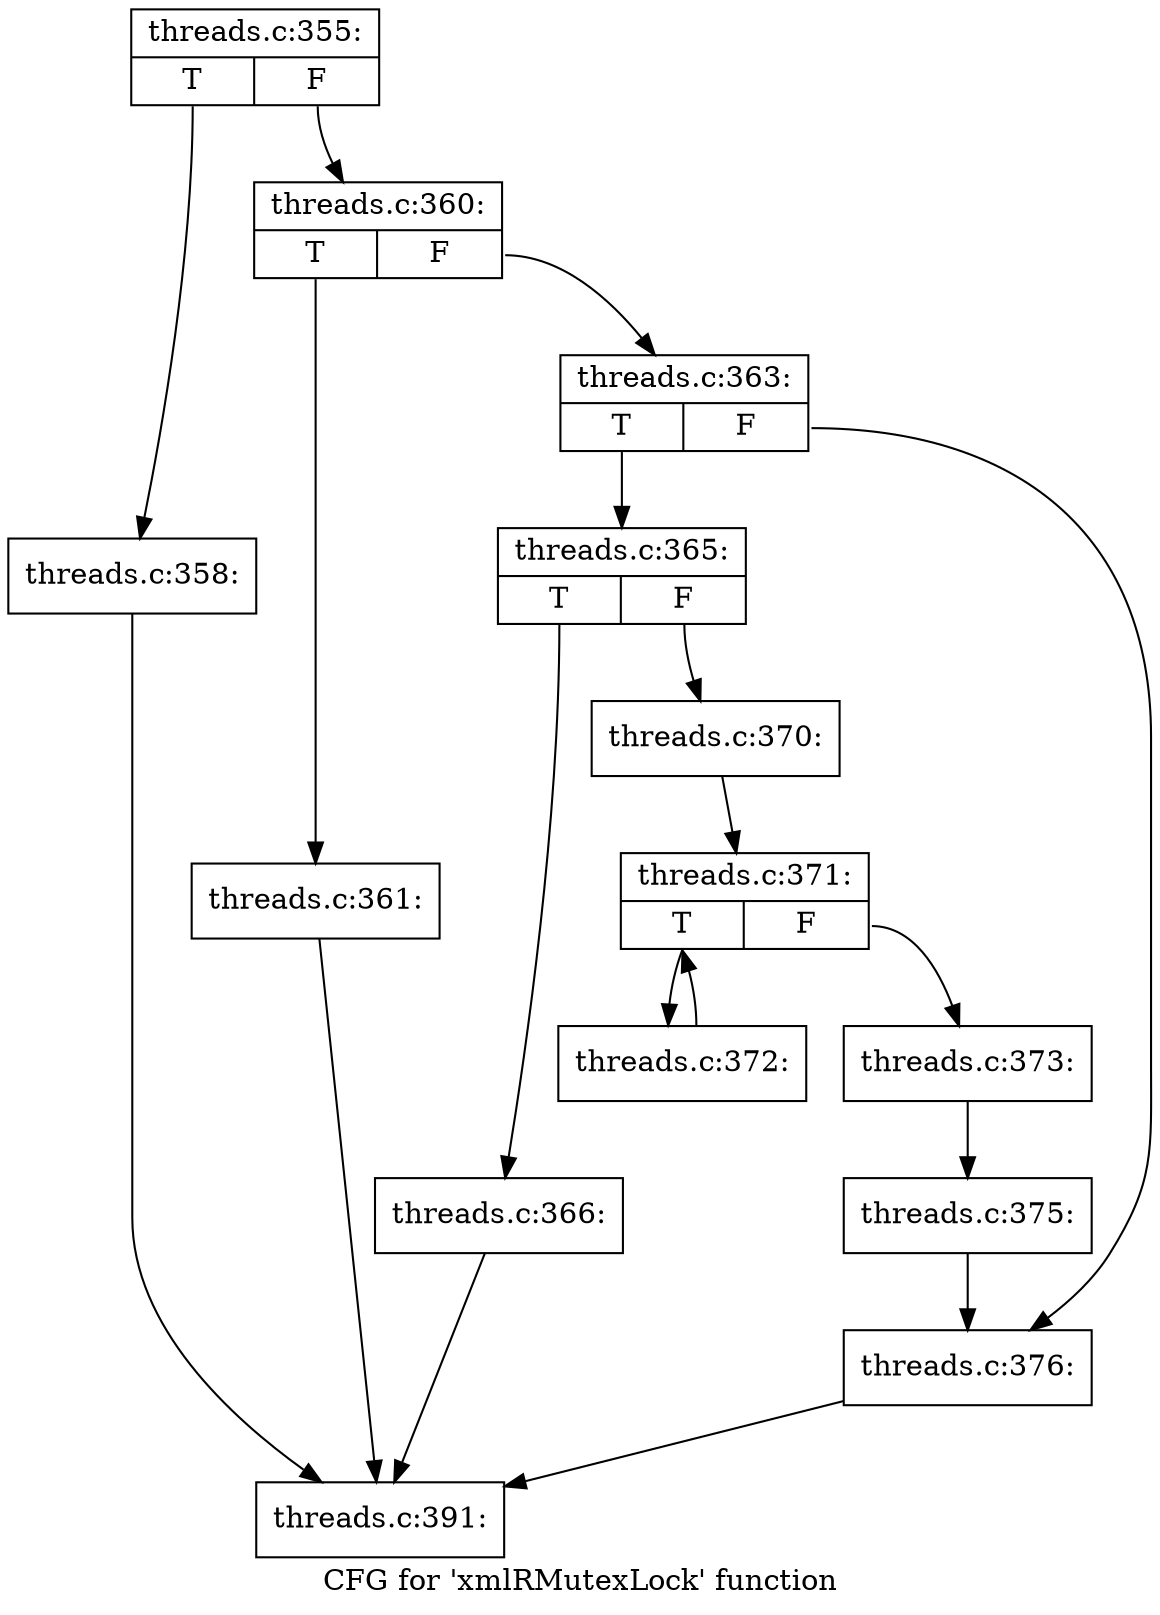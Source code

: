 digraph "CFG for 'xmlRMutexLock' function" {
	label="CFG for 'xmlRMutexLock' function";

	Node0x4717680 [shape=record,label="{threads.c:355:|{<s0>T|<s1>F}}"];
	Node0x4717680:s0 -> Node0x4713080;
	Node0x4717680:s1 -> Node0x4717610;
	Node0x4713080 [shape=record,label="{threads.c:358:}"];
	Node0x4713080 -> Node0x4716420;
	Node0x4717610 [shape=record,label="{threads.c:360:|{<s0>T|<s1>F}}"];
	Node0x4717610:s0 -> Node0x4716e10;
	Node0x4717610:s1 -> Node0x4716e60;
	Node0x4716e10 [shape=record,label="{threads.c:361:}"];
	Node0x4716e10 -> Node0x4716420;
	Node0x4716e60 [shape=record,label="{threads.c:363:|{<s0>T|<s1>F}}"];
	Node0x4716e60:s0 -> Node0x471a770;
	Node0x4716e60:s1 -> Node0x471a7c0;
	Node0x471a770 [shape=record,label="{threads.c:365:|{<s0>T|<s1>F}}"];
	Node0x471a770:s0 -> Node0x470d490;
	Node0x471a770:s1 -> Node0x47134d0;
	Node0x470d490 [shape=record,label="{threads.c:366:}"];
	Node0x470d490 -> Node0x4716420;
	Node0x47134d0 [shape=record,label="{threads.c:370:}"];
	Node0x47134d0 -> Node0x471cdf0;
	Node0x471cdf0 [shape=record,label="{threads.c:371:|{<s0>T|<s1>F}}"];
	Node0x471cdf0:s0 -> Node0x471d150;
	Node0x471cdf0:s1 -> Node0x471cfa0;
	Node0x471d150 [shape=record,label="{threads.c:372:}"];
	Node0x471d150 -> Node0x471cdf0;
	Node0x471cfa0 [shape=record,label="{threads.c:373:}"];
	Node0x471cfa0 -> Node0x4713480;
	Node0x4713480 [shape=record,label="{threads.c:375:}"];
	Node0x4713480 -> Node0x471a7c0;
	Node0x471a7c0 [shape=record,label="{threads.c:376:}"];
	Node0x471a7c0 -> Node0x4716420;
	Node0x4716420 [shape=record,label="{threads.c:391:}"];
}
